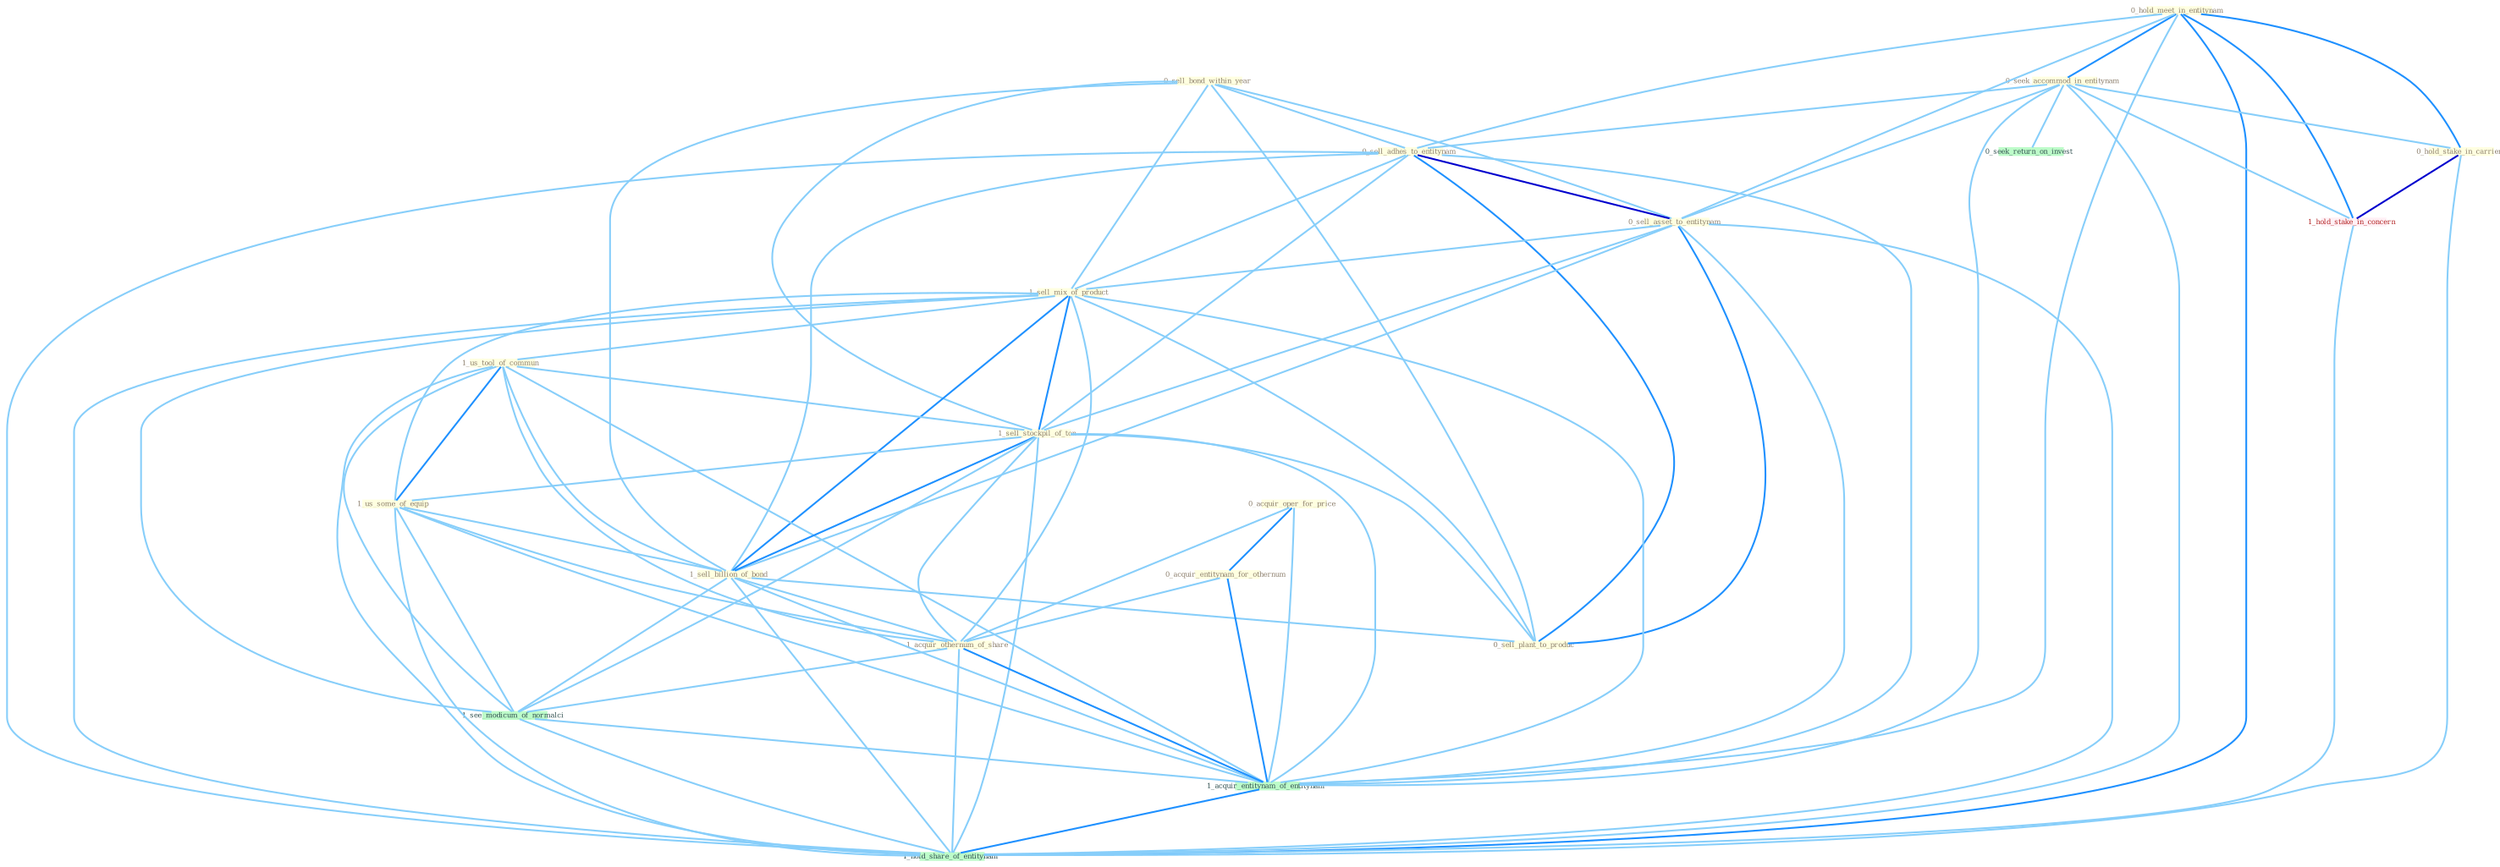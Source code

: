 Graph G{ 
    node
    [shape=polygon,style=filled,width=.5,height=.06,color="#BDFCC9",fixedsize=true,fontsize=4,
    fontcolor="#2f4f4f"];
    {node
    [color="#ffffe0", fontcolor="#8b7d6b"] "0_sell_bond_within_year " "0_hold_meet_in_entitynam " "0_seek_accommod_in_entitynam " "0_sell_adhes_to_entitynam " "0_sell_asset_to_entitynam " "1_sell_mix_of_product " "0_hold_stake_in_carrier " "1_us_tool_of_commun " "1_sell_stockpil_of_ton " "1_us_some_of_equip " "1_sell_billion_of_bond " "0_sell_plant_to_produc " "0_acquir_oper_for_price " "0_acquir_entitynam_for_othernum " "1_acquir_othernum_of_share "}
{node [color="#fff0f5", fontcolor="#b22222"] "1_hold_stake_in_concern "}
edge [color="#B0E2FF"];

	"0_sell_bond_within_year " -- "0_sell_adhes_to_entitynam " [w="1", color="#87cefa" ];
	"0_sell_bond_within_year " -- "0_sell_asset_to_entitynam " [w="1", color="#87cefa" ];
	"0_sell_bond_within_year " -- "1_sell_mix_of_product " [w="1", color="#87cefa" ];
	"0_sell_bond_within_year " -- "1_sell_stockpil_of_ton " [w="1", color="#87cefa" ];
	"0_sell_bond_within_year " -- "1_sell_billion_of_bond " [w="1", color="#87cefa" ];
	"0_sell_bond_within_year " -- "0_sell_plant_to_produc " [w="1", color="#87cefa" ];
	"0_hold_meet_in_entitynam " -- "0_seek_accommod_in_entitynam " [w="2", color="#1e90ff" , len=0.8];
	"0_hold_meet_in_entitynam " -- "0_sell_adhes_to_entitynam " [w="1", color="#87cefa" ];
	"0_hold_meet_in_entitynam " -- "0_sell_asset_to_entitynam " [w="1", color="#87cefa" ];
	"0_hold_meet_in_entitynam " -- "0_hold_stake_in_carrier " [w="2", color="#1e90ff" , len=0.8];
	"0_hold_meet_in_entitynam " -- "1_hold_stake_in_concern " [w="2", color="#1e90ff" , len=0.8];
	"0_hold_meet_in_entitynam " -- "1_acquir_entitynam_of_entitynam " [w="1", color="#87cefa" ];
	"0_hold_meet_in_entitynam " -- "1_hold_share_of_entitynam " [w="2", color="#1e90ff" , len=0.8];
	"0_seek_accommod_in_entitynam " -- "0_sell_adhes_to_entitynam " [w="1", color="#87cefa" ];
	"0_seek_accommod_in_entitynam " -- "0_sell_asset_to_entitynam " [w="1", color="#87cefa" ];
	"0_seek_accommod_in_entitynam " -- "0_hold_stake_in_carrier " [w="1", color="#87cefa" ];
	"0_seek_accommod_in_entitynam " -- "1_hold_stake_in_concern " [w="1", color="#87cefa" ];
	"0_seek_accommod_in_entitynam " -- "0_seek_return_on_invest " [w="1", color="#87cefa" ];
	"0_seek_accommod_in_entitynam " -- "1_acquir_entitynam_of_entitynam " [w="1", color="#87cefa" ];
	"0_seek_accommod_in_entitynam " -- "1_hold_share_of_entitynam " [w="1", color="#87cefa" ];
	"0_sell_adhes_to_entitynam " -- "0_sell_asset_to_entitynam " [w="3", color="#0000cd" , len=0.6];
	"0_sell_adhes_to_entitynam " -- "1_sell_mix_of_product " [w="1", color="#87cefa" ];
	"0_sell_adhes_to_entitynam " -- "1_sell_stockpil_of_ton " [w="1", color="#87cefa" ];
	"0_sell_adhes_to_entitynam " -- "1_sell_billion_of_bond " [w="1", color="#87cefa" ];
	"0_sell_adhes_to_entitynam " -- "0_sell_plant_to_produc " [w="2", color="#1e90ff" , len=0.8];
	"0_sell_adhes_to_entitynam " -- "1_acquir_entitynam_of_entitynam " [w="1", color="#87cefa" ];
	"0_sell_adhes_to_entitynam " -- "1_hold_share_of_entitynam " [w="1", color="#87cefa" ];
	"0_sell_asset_to_entitynam " -- "1_sell_mix_of_product " [w="1", color="#87cefa" ];
	"0_sell_asset_to_entitynam " -- "1_sell_stockpil_of_ton " [w="1", color="#87cefa" ];
	"0_sell_asset_to_entitynam " -- "1_sell_billion_of_bond " [w="1", color="#87cefa" ];
	"0_sell_asset_to_entitynam " -- "0_sell_plant_to_produc " [w="2", color="#1e90ff" , len=0.8];
	"0_sell_asset_to_entitynam " -- "1_acquir_entitynam_of_entitynam " [w="1", color="#87cefa" ];
	"0_sell_asset_to_entitynam " -- "1_hold_share_of_entitynam " [w="1", color="#87cefa" ];
	"1_sell_mix_of_product " -- "1_us_tool_of_commun " [w="1", color="#87cefa" ];
	"1_sell_mix_of_product " -- "1_sell_stockpil_of_ton " [w="2", color="#1e90ff" , len=0.8];
	"1_sell_mix_of_product " -- "1_us_some_of_equip " [w="1", color="#87cefa" ];
	"1_sell_mix_of_product " -- "1_sell_billion_of_bond " [w="2", color="#1e90ff" , len=0.8];
	"1_sell_mix_of_product " -- "0_sell_plant_to_produc " [w="1", color="#87cefa" ];
	"1_sell_mix_of_product " -- "1_acquir_othernum_of_share " [w="1", color="#87cefa" ];
	"1_sell_mix_of_product " -- "1_see_modicum_of_normalci " [w="1", color="#87cefa" ];
	"1_sell_mix_of_product " -- "1_acquir_entitynam_of_entitynam " [w="1", color="#87cefa" ];
	"1_sell_mix_of_product " -- "1_hold_share_of_entitynam " [w="1", color="#87cefa" ];
	"0_hold_stake_in_carrier " -- "1_hold_stake_in_concern " [w="3", color="#0000cd" , len=0.6];
	"0_hold_stake_in_carrier " -- "1_hold_share_of_entitynam " [w="1", color="#87cefa" ];
	"1_us_tool_of_commun " -- "1_sell_stockpil_of_ton " [w="1", color="#87cefa" ];
	"1_us_tool_of_commun " -- "1_us_some_of_equip " [w="2", color="#1e90ff" , len=0.8];
	"1_us_tool_of_commun " -- "1_sell_billion_of_bond " [w="1", color="#87cefa" ];
	"1_us_tool_of_commun " -- "1_acquir_othernum_of_share " [w="1", color="#87cefa" ];
	"1_us_tool_of_commun " -- "1_see_modicum_of_normalci " [w="1", color="#87cefa" ];
	"1_us_tool_of_commun " -- "1_acquir_entitynam_of_entitynam " [w="1", color="#87cefa" ];
	"1_us_tool_of_commun " -- "1_hold_share_of_entitynam " [w="1", color="#87cefa" ];
	"1_sell_stockpil_of_ton " -- "1_us_some_of_equip " [w="1", color="#87cefa" ];
	"1_sell_stockpil_of_ton " -- "1_sell_billion_of_bond " [w="2", color="#1e90ff" , len=0.8];
	"1_sell_stockpil_of_ton " -- "0_sell_plant_to_produc " [w="1", color="#87cefa" ];
	"1_sell_stockpil_of_ton " -- "1_acquir_othernum_of_share " [w="1", color="#87cefa" ];
	"1_sell_stockpil_of_ton " -- "1_see_modicum_of_normalci " [w="1", color="#87cefa" ];
	"1_sell_stockpil_of_ton " -- "1_acquir_entitynam_of_entitynam " [w="1", color="#87cefa" ];
	"1_sell_stockpil_of_ton " -- "1_hold_share_of_entitynam " [w="1", color="#87cefa" ];
	"1_us_some_of_equip " -- "1_sell_billion_of_bond " [w="1", color="#87cefa" ];
	"1_us_some_of_equip " -- "1_acquir_othernum_of_share " [w="1", color="#87cefa" ];
	"1_us_some_of_equip " -- "1_see_modicum_of_normalci " [w="1", color="#87cefa" ];
	"1_us_some_of_equip " -- "1_acquir_entitynam_of_entitynam " [w="1", color="#87cefa" ];
	"1_us_some_of_equip " -- "1_hold_share_of_entitynam " [w="1", color="#87cefa" ];
	"1_sell_billion_of_bond " -- "0_sell_plant_to_produc " [w="1", color="#87cefa" ];
	"1_sell_billion_of_bond " -- "1_acquir_othernum_of_share " [w="1", color="#87cefa" ];
	"1_sell_billion_of_bond " -- "1_see_modicum_of_normalci " [w="1", color="#87cefa" ];
	"1_sell_billion_of_bond " -- "1_acquir_entitynam_of_entitynam " [w="1", color="#87cefa" ];
	"1_sell_billion_of_bond " -- "1_hold_share_of_entitynam " [w="1", color="#87cefa" ];
	"0_acquir_oper_for_price " -- "0_acquir_entitynam_for_othernum " [w="2", color="#1e90ff" , len=0.8];
	"0_acquir_oper_for_price " -- "1_acquir_othernum_of_share " [w="1", color="#87cefa" ];
	"0_acquir_oper_for_price " -- "1_acquir_entitynam_of_entitynam " [w="1", color="#87cefa" ];
	"0_acquir_entitynam_for_othernum " -- "1_acquir_othernum_of_share " [w="1", color="#87cefa" ];
	"0_acquir_entitynam_for_othernum " -- "1_acquir_entitynam_of_entitynam " [w="2", color="#1e90ff" , len=0.8];
	"1_acquir_othernum_of_share " -- "1_see_modicum_of_normalci " [w="1", color="#87cefa" ];
	"1_acquir_othernum_of_share " -- "1_acquir_entitynam_of_entitynam " [w="2", color="#1e90ff" , len=0.8];
	"1_acquir_othernum_of_share " -- "1_hold_share_of_entitynam " [w="1", color="#87cefa" ];
	"1_hold_stake_in_concern " -- "1_hold_share_of_entitynam " [w="1", color="#87cefa" ];
	"1_see_modicum_of_normalci " -- "1_acquir_entitynam_of_entitynam " [w="1", color="#87cefa" ];
	"1_see_modicum_of_normalci " -- "1_hold_share_of_entitynam " [w="1", color="#87cefa" ];
	"1_acquir_entitynam_of_entitynam " -- "1_hold_share_of_entitynam " [w="2", color="#1e90ff" , len=0.8];
}